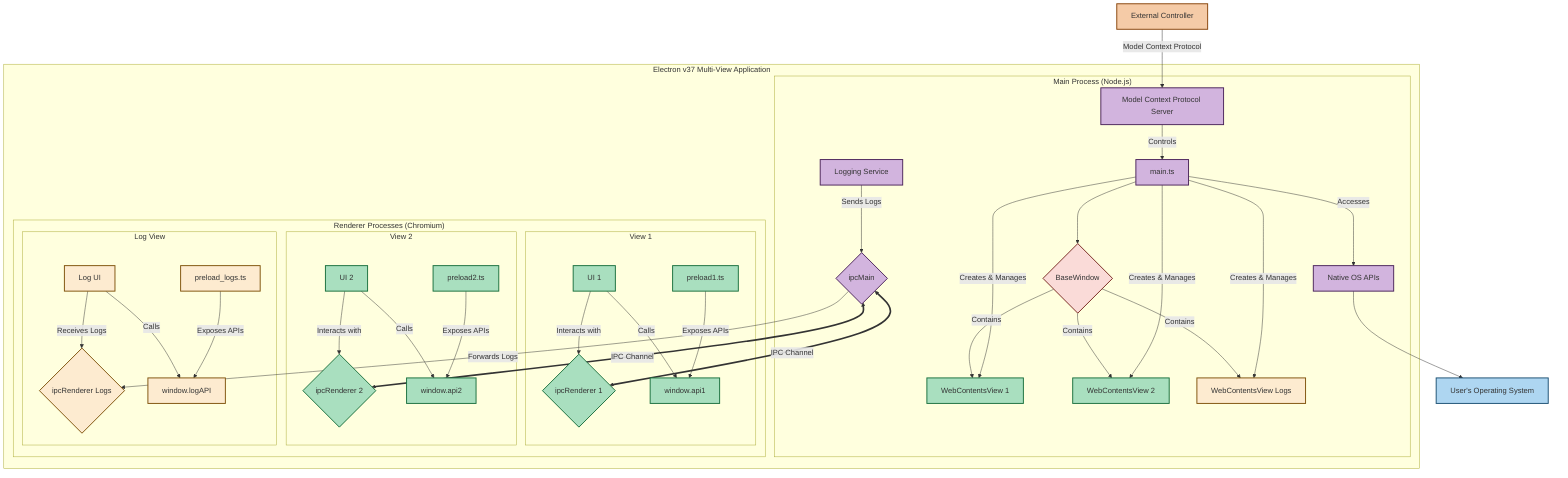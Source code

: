 flowchart TD
    subgraph "Electron v37 Multi-View Application"
        direction LR

        subgraph "Main Process (Node.js)"
            direction TB
            MCP[Model Context Protocol Server] -- Controls --> A[main.ts]
            A[main.ts] --> B{BaseWindow};
            A -- Creates & Manages --> C1[WebContentsView 1];
            A -- Creates & Manages --> C2[WebContentsView 2];
            A -- Creates & Manages --> C_LOG[WebContentsView Logs];
            
            LS[Logging Service] -- Sends Logs --> D{ipcMain};
            A -- Accesses --> E[Native OS APIs];

            B -- Contains --> C1;
            B -- Contains --> C2;
            B -- Contains --> C_LOG;
        end

        subgraph "Renderer Processes (Chromium)"
            direction TB
            subgraph "View 1"
                F1[UI 1] -- Interacts with --> G1{ipcRenderer 1};
                P1[preload1.ts] -- Exposes APIs --> H1[window.api1];
                F1 -- Calls --> H1;
            end
            subgraph "View 2"
                F2[UI 2] -- Interacts with --> G2{ipcRenderer 2};
                P2[preload2.ts] -- Exposes APIs --> H2[window.api2];
                F2 -- Calls --> H2;
            end
            subgraph "Log View"
                F_LOG[Log UI] -- Receives Logs --> G_LOG{ipcRenderer Logs};
                P_LOG[preload_logs.ts] -- Exposes APIs --> H_LOG[window.logAPI];
                F_LOG -- Calls --> H_LOG;
            end
        end

        D -- Forwards Logs --> G_LOG;
        D <== IPC Channel ==> G1;
        D <== IPC Channel ==> G2;
    end

    EXT[External Controller] -- Model Context Protocol --> MCP;
    E --> I[User's Operating System];

    classDef main fill:#D2B4DE,stroke:#4A235A,stroke-width:2px;
    classDef renderer fill:#A9DFBF,stroke:#196F3D,stroke-width:2px;
    classDef os fill:#AED6F1,stroke:#1B4F72,stroke-width:2px;
    classDef window fill:#FADBD8,stroke:#78281F,stroke-width:2px;
    classDef logview fill:#FDEBD0,stroke:#7E5109,stroke-width:2px;
    classDef external fill:#F5CBA7,stroke:#874309,stroke-width:2px;

    class A,D,E,LS,MCP main;
    class B window;
    class C1,C2,F1,G1,P1,H1,F2,G2,P2,H2 renderer;
    class C_LOG,F_LOG,G_LOG,P_LOG,H_LOG logview;
    class I os;
    class EXT external;